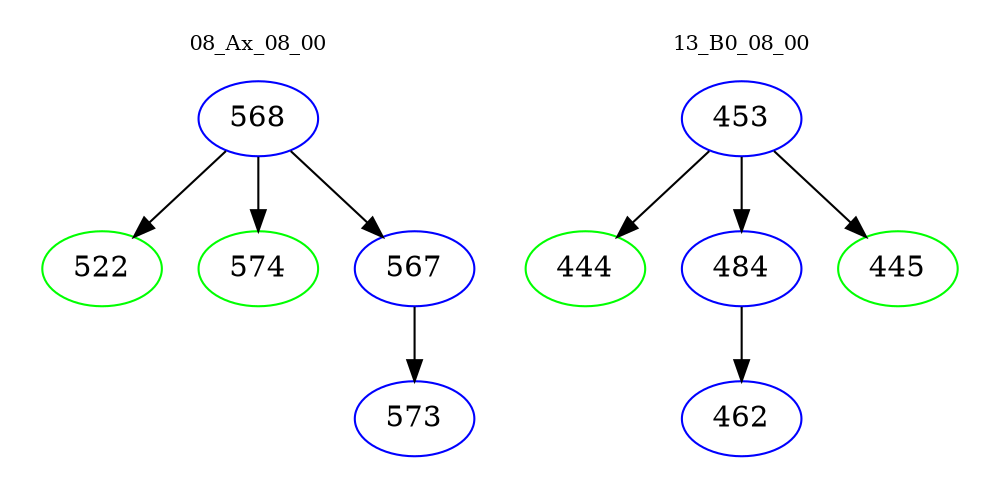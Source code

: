 digraph{
subgraph cluster_0 {
color = white
label = "08_Ax_08_00";
fontsize=10;
T0_568 [label="568", color="blue"]
T0_568 -> T0_522 [color="black"]
T0_522 [label="522", color="green"]
T0_568 -> T0_574 [color="black"]
T0_574 [label="574", color="green"]
T0_568 -> T0_567 [color="black"]
T0_567 [label="567", color="blue"]
T0_567 -> T0_573 [color="black"]
T0_573 [label="573", color="blue"]
}
subgraph cluster_1 {
color = white
label = "13_B0_08_00";
fontsize=10;
T1_453 [label="453", color="blue"]
T1_453 -> T1_444 [color="black"]
T1_444 [label="444", color="green"]
T1_453 -> T1_484 [color="black"]
T1_484 [label="484", color="blue"]
T1_484 -> T1_462 [color="black"]
T1_462 [label="462", color="blue"]
T1_453 -> T1_445 [color="black"]
T1_445 [label="445", color="green"]
}
}
